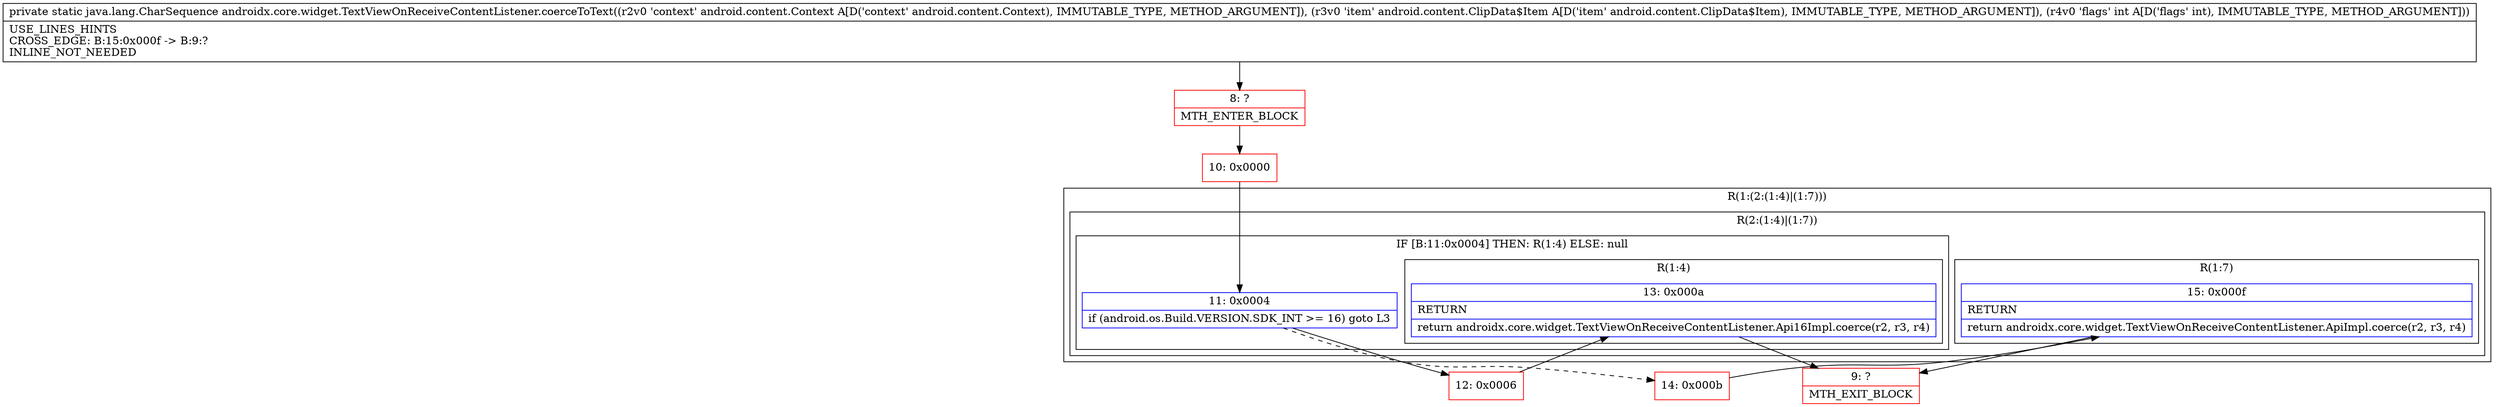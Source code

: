 digraph "CFG forandroidx.core.widget.TextViewOnReceiveContentListener.coerceToText(Landroid\/content\/Context;Landroid\/content\/ClipData$Item;I)Ljava\/lang\/CharSequence;" {
subgraph cluster_Region_49656276 {
label = "R(1:(2:(1:4)|(1:7)))";
node [shape=record,color=blue];
subgraph cluster_Region_253488037 {
label = "R(2:(1:4)|(1:7))";
node [shape=record,color=blue];
subgraph cluster_IfRegion_446589438 {
label = "IF [B:11:0x0004] THEN: R(1:4) ELSE: null";
node [shape=record,color=blue];
Node_11 [shape=record,label="{11\:\ 0x0004|if (android.os.Build.VERSION.SDK_INT \>= 16) goto L3\l}"];
subgraph cluster_Region_1308404841 {
label = "R(1:4)";
node [shape=record,color=blue];
Node_13 [shape=record,label="{13\:\ 0x000a|RETURN\l|return androidx.core.widget.TextViewOnReceiveContentListener.Api16Impl.coerce(r2, r3, r4)\l}"];
}
}
subgraph cluster_Region_1655234323 {
label = "R(1:7)";
node [shape=record,color=blue];
Node_15 [shape=record,label="{15\:\ 0x000f|RETURN\l|return androidx.core.widget.TextViewOnReceiveContentListener.ApiImpl.coerce(r2, r3, r4)\l}"];
}
}
}
Node_8 [shape=record,color=red,label="{8\:\ ?|MTH_ENTER_BLOCK\l}"];
Node_10 [shape=record,color=red,label="{10\:\ 0x0000}"];
Node_12 [shape=record,color=red,label="{12\:\ 0x0006}"];
Node_9 [shape=record,color=red,label="{9\:\ ?|MTH_EXIT_BLOCK\l}"];
Node_14 [shape=record,color=red,label="{14\:\ 0x000b}"];
MethodNode[shape=record,label="{private static java.lang.CharSequence androidx.core.widget.TextViewOnReceiveContentListener.coerceToText((r2v0 'context' android.content.Context A[D('context' android.content.Context), IMMUTABLE_TYPE, METHOD_ARGUMENT]), (r3v0 'item' android.content.ClipData$Item A[D('item' android.content.ClipData$Item), IMMUTABLE_TYPE, METHOD_ARGUMENT]), (r4v0 'flags' int A[D('flags' int), IMMUTABLE_TYPE, METHOD_ARGUMENT]))  | USE_LINES_HINTS\lCROSS_EDGE: B:15:0x000f \-\> B:9:?\lINLINE_NOT_NEEDED\l}"];
MethodNode -> Node_8;Node_11 -> Node_12;
Node_11 -> Node_14[style=dashed];
Node_13 -> Node_9;
Node_15 -> Node_9;
Node_8 -> Node_10;
Node_10 -> Node_11;
Node_12 -> Node_13;
Node_14 -> Node_15;
}

